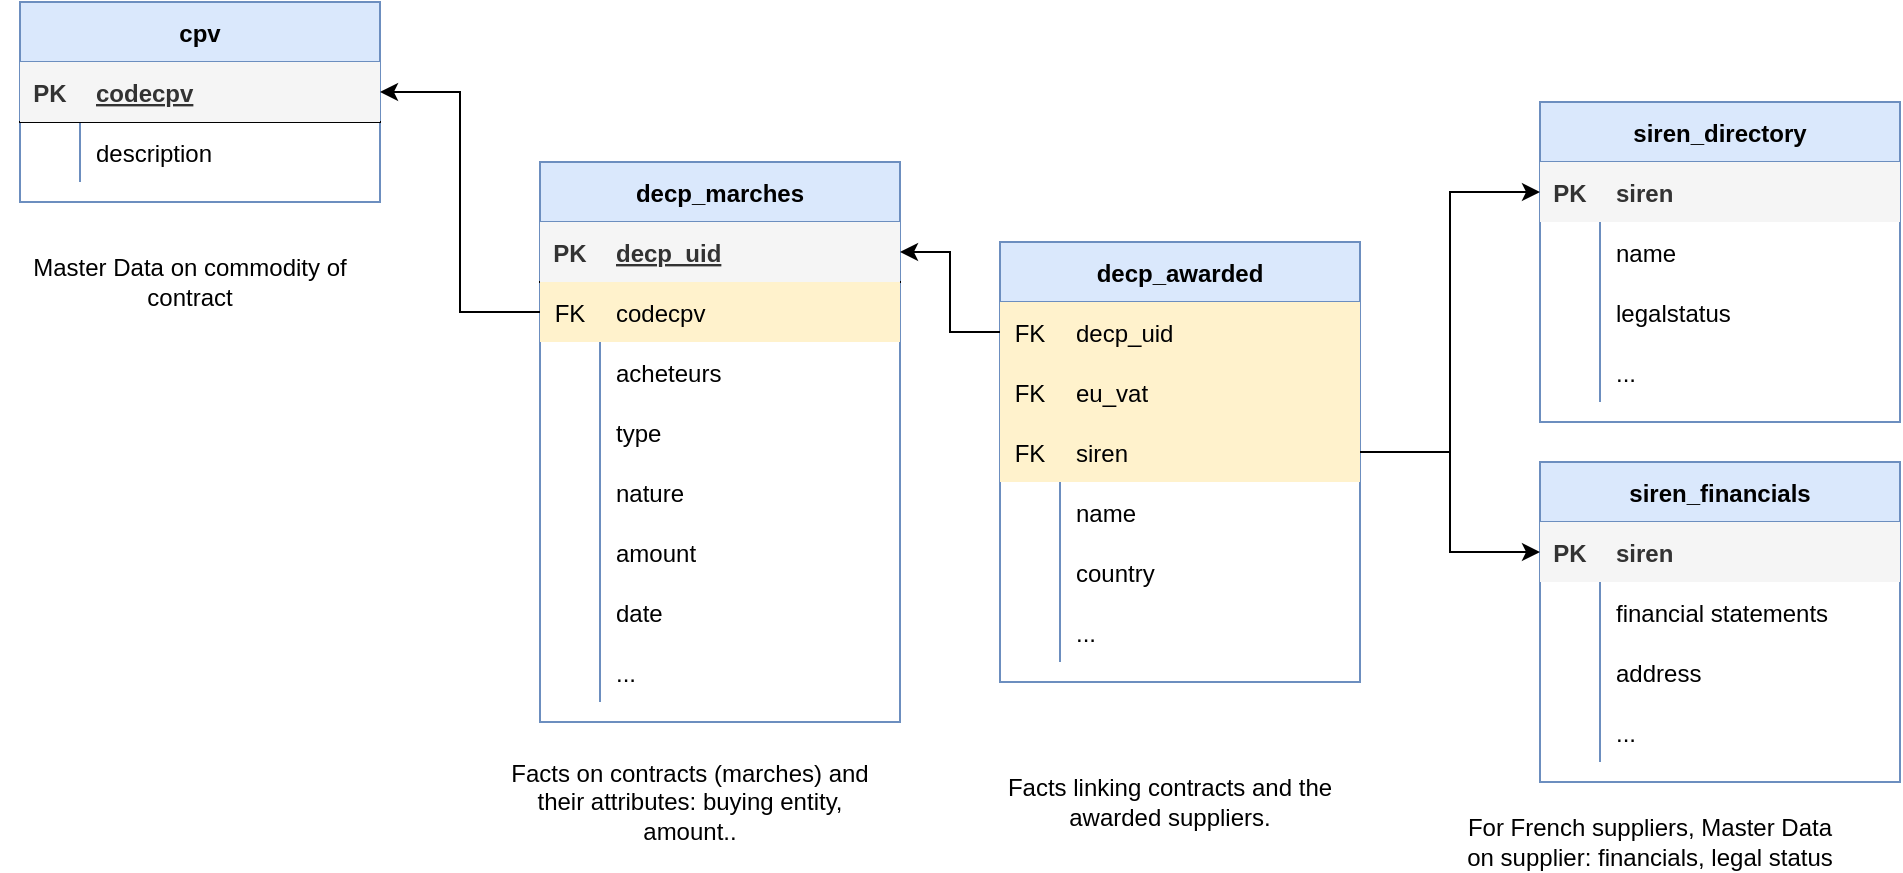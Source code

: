 <mxfile version="14.0.1" type="device"><diagram id="tH9fpVfL0ZdW-vfyNqTg" name="Page-1"><mxGraphModel dx="1528" dy="500" grid="1" gridSize="10" guides="1" tooltips="1" connect="1" arrows="1" fold="1" page="1" pageScale="1" pageWidth="850" pageHeight="1100" math="0" shadow="0"><root><mxCell id="0"/><mxCell id="1" parent="0"/><mxCell id="8bf5aBc8BEmyRbAo6tjI-1" value="decp_marches" style="shape=table;startSize=30;container=1;collapsible=1;childLayout=tableLayout;fixedRows=1;rowLines=0;fontStyle=1;align=center;resizeLast=1;fillColor=#dae8fc;strokeColor=#6c8ebf;" vertex="1" parent="1"><mxGeometry x="80" y="90" width="180" height="280" as="geometry"/></mxCell><mxCell id="8bf5aBc8BEmyRbAo6tjI-2" value="" style="shape=partialRectangle;collapsible=0;dropTarget=0;pointerEvents=0;fillColor=none;top=0;left=0;bottom=1;right=0;points=[[0,0.5],[1,0.5]];portConstraint=eastwest;" vertex="1" parent="8bf5aBc8BEmyRbAo6tjI-1"><mxGeometry y="30" width="180" height="30" as="geometry"/></mxCell><mxCell id="8bf5aBc8BEmyRbAo6tjI-3" value="PK" style="shape=partialRectangle;connectable=0;fillColor=#f5f5f5;top=0;left=0;bottom=0;right=0;fontStyle=1;overflow=hidden;strokeColor=#666666;fontColor=#333333;" vertex="1" parent="8bf5aBc8BEmyRbAo6tjI-2"><mxGeometry width="30" height="30" as="geometry"/></mxCell><mxCell id="8bf5aBc8BEmyRbAo6tjI-4" value="decp_uid" style="shape=partialRectangle;connectable=0;fillColor=#f5f5f5;top=0;left=0;bottom=0;right=0;align=left;spacingLeft=6;fontStyle=5;overflow=hidden;strokeColor=#666666;fontColor=#333333;" vertex="1" parent="8bf5aBc8BEmyRbAo6tjI-2"><mxGeometry x="30" width="150" height="30" as="geometry"/></mxCell><mxCell id="8bf5aBc8BEmyRbAo6tjI-5" value="" style="shape=partialRectangle;collapsible=0;dropTarget=0;pointerEvents=0;fillColor=none;top=0;left=0;bottom=0;right=0;points=[[0,0.5],[1,0.5]];portConstraint=eastwest;" vertex="1" parent="8bf5aBc8BEmyRbAo6tjI-1"><mxGeometry y="60" width="180" height="30" as="geometry"/></mxCell><mxCell id="8bf5aBc8BEmyRbAo6tjI-6" value="FK" style="shape=partialRectangle;connectable=0;fillColor=#fff2cc;top=0;left=0;bottom=0;right=0;editable=1;overflow=hidden;strokeColor=#d6b656;" vertex="1" parent="8bf5aBc8BEmyRbAo6tjI-5"><mxGeometry width="30" height="30" as="geometry"/></mxCell><mxCell id="8bf5aBc8BEmyRbAo6tjI-7" value="codecpv" style="shape=partialRectangle;connectable=0;fillColor=#fff2cc;top=0;left=0;bottom=0;right=0;align=left;spacingLeft=6;overflow=hidden;strokeColor=#d6b656;" vertex="1" parent="8bf5aBc8BEmyRbAo6tjI-5"><mxGeometry x="30" width="150" height="30" as="geometry"/></mxCell><mxCell id="8bf5aBc8BEmyRbAo6tjI-8" value="" style="shape=partialRectangle;collapsible=0;dropTarget=0;pointerEvents=0;fillColor=none;top=0;left=0;bottom=0;right=0;points=[[0,0.5],[1,0.5]];portConstraint=eastwest;" vertex="1" parent="8bf5aBc8BEmyRbAo6tjI-1"><mxGeometry y="90" width="180" height="30" as="geometry"/></mxCell><mxCell id="8bf5aBc8BEmyRbAo6tjI-9" value="" style="shape=partialRectangle;connectable=0;fillColor=none;top=0;left=0;bottom=0;right=0;editable=1;overflow=hidden;" vertex="1" parent="8bf5aBc8BEmyRbAo6tjI-8"><mxGeometry width="30" height="30" as="geometry"/></mxCell><mxCell id="8bf5aBc8BEmyRbAo6tjI-10" value="acheteurs" style="shape=partialRectangle;connectable=0;fillColor=none;top=0;left=0;bottom=0;right=0;align=left;spacingLeft=6;overflow=hidden;" vertex="1" parent="8bf5aBc8BEmyRbAo6tjI-8"><mxGeometry x="30" width="150" height="30" as="geometry"/></mxCell><mxCell id="8bf5aBc8BEmyRbAo6tjI-11" value="" style="shape=partialRectangle;collapsible=0;dropTarget=0;pointerEvents=0;fillColor=none;top=0;left=0;bottom=0;right=0;points=[[0,0.5],[1,0.5]];portConstraint=eastwest;" vertex="1" parent="8bf5aBc8BEmyRbAo6tjI-1"><mxGeometry y="120" width="180" height="30" as="geometry"/></mxCell><mxCell id="8bf5aBc8BEmyRbAo6tjI-12" value="" style="shape=partialRectangle;connectable=0;fillColor=none;top=0;left=0;bottom=0;right=0;editable=1;overflow=hidden;" vertex="1" parent="8bf5aBc8BEmyRbAo6tjI-11"><mxGeometry width="30" height="30" as="geometry"/></mxCell><mxCell id="8bf5aBc8BEmyRbAo6tjI-13" value="type" style="shape=partialRectangle;connectable=0;fillColor=none;top=0;left=0;bottom=0;right=0;align=left;spacingLeft=6;overflow=hidden;" vertex="1" parent="8bf5aBc8BEmyRbAo6tjI-11"><mxGeometry x="30" width="150" height="30" as="geometry"/></mxCell><mxCell id="8bf5aBc8BEmyRbAo6tjI-14" value="" style="shape=partialRectangle;collapsible=0;dropTarget=0;pointerEvents=0;fillColor=none;top=0;left=0;bottom=0;right=0;points=[[0,0.5],[1,0.5]];portConstraint=eastwest;" vertex="1" parent="8bf5aBc8BEmyRbAo6tjI-1"><mxGeometry y="150" width="180" height="30" as="geometry"/></mxCell><mxCell id="8bf5aBc8BEmyRbAo6tjI-15" value="" style="shape=partialRectangle;connectable=0;fillColor=none;top=0;left=0;bottom=0;right=0;editable=1;overflow=hidden;" vertex="1" parent="8bf5aBc8BEmyRbAo6tjI-14"><mxGeometry width="30" height="30" as="geometry"/></mxCell><mxCell id="8bf5aBc8BEmyRbAo6tjI-16" value="nature" style="shape=partialRectangle;connectable=0;fillColor=none;top=0;left=0;bottom=0;right=0;align=left;spacingLeft=6;overflow=hidden;" vertex="1" parent="8bf5aBc8BEmyRbAo6tjI-14"><mxGeometry x="30" width="150" height="30" as="geometry"/></mxCell><mxCell id="8bf5aBc8BEmyRbAo6tjI-17" value="" style="shape=partialRectangle;collapsible=0;dropTarget=0;pointerEvents=0;fillColor=none;top=0;left=0;bottom=0;right=0;points=[[0,0.5],[1,0.5]];portConstraint=eastwest;" vertex="1" parent="8bf5aBc8BEmyRbAo6tjI-1"><mxGeometry y="180" width="180" height="30" as="geometry"/></mxCell><mxCell id="8bf5aBc8BEmyRbAo6tjI-18" value="" style="shape=partialRectangle;connectable=0;fillColor=none;top=0;left=0;bottom=0;right=0;editable=1;overflow=hidden;" vertex="1" parent="8bf5aBc8BEmyRbAo6tjI-17"><mxGeometry width="30" height="30" as="geometry"/></mxCell><mxCell id="8bf5aBc8BEmyRbAo6tjI-19" value="amount" style="shape=partialRectangle;connectable=0;fillColor=none;top=0;left=0;bottom=0;right=0;align=left;spacingLeft=6;overflow=hidden;" vertex="1" parent="8bf5aBc8BEmyRbAo6tjI-17"><mxGeometry x="30" width="150" height="30" as="geometry"/></mxCell><mxCell id="8bf5aBc8BEmyRbAo6tjI-45" value="" style="shape=partialRectangle;collapsible=0;dropTarget=0;pointerEvents=0;fillColor=none;top=0;left=0;bottom=0;right=0;points=[[0,0.5],[1,0.5]];portConstraint=eastwest;" vertex="1" parent="8bf5aBc8BEmyRbAo6tjI-1"><mxGeometry y="210" width="180" height="30" as="geometry"/></mxCell><mxCell id="8bf5aBc8BEmyRbAo6tjI-46" value="" style="shape=partialRectangle;connectable=0;fillColor=none;top=0;left=0;bottom=0;right=0;editable=1;overflow=hidden;" vertex="1" parent="8bf5aBc8BEmyRbAo6tjI-45"><mxGeometry width="30" height="30" as="geometry"/></mxCell><mxCell id="8bf5aBc8BEmyRbAo6tjI-47" value="date" style="shape=partialRectangle;connectable=0;fillColor=none;top=0;left=0;bottom=0;right=0;align=left;spacingLeft=6;overflow=hidden;" vertex="1" parent="8bf5aBc8BEmyRbAo6tjI-45"><mxGeometry x="30" width="150" height="30" as="geometry"/></mxCell><mxCell id="8bf5aBc8BEmyRbAo6tjI-20" value="" style="shape=partialRectangle;collapsible=0;dropTarget=0;pointerEvents=0;fillColor=none;top=0;left=0;bottom=0;right=0;points=[[0,0.5],[1,0.5]];portConstraint=eastwest;" vertex="1" parent="8bf5aBc8BEmyRbAo6tjI-1"><mxGeometry y="240" width="180" height="30" as="geometry"/></mxCell><mxCell id="8bf5aBc8BEmyRbAo6tjI-21" value="" style="shape=partialRectangle;connectable=0;fillColor=none;top=0;left=0;bottom=0;right=0;editable=1;overflow=hidden;" vertex="1" parent="8bf5aBc8BEmyRbAo6tjI-20"><mxGeometry width="30" height="30" as="geometry"/></mxCell><mxCell id="8bf5aBc8BEmyRbAo6tjI-22" value="..." style="shape=partialRectangle;connectable=0;fillColor=none;top=0;left=0;bottom=0;right=0;align=left;spacingLeft=6;overflow=hidden;" vertex="1" parent="8bf5aBc8BEmyRbAo6tjI-20"><mxGeometry x="30" width="150" height="30" as="geometry"/></mxCell><mxCell id="8bf5aBc8BEmyRbAo6tjI-23" value="cpv" style="shape=table;startSize=30;container=1;collapsible=1;childLayout=tableLayout;fixedRows=1;rowLines=0;fontStyle=1;align=center;resizeLast=1;fillColor=#dae8fc;strokeColor=#6c8ebf;" vertex="1" parent="1"><mxGeometry x="-180" y="10" width="180" height="100" as="geometry"/></mxCell><mxCell id="8bf5aBc8BEmyRbAo6tjI-24" value="" style="shape=partialRectangle;collapsible=0;dropTarget=0;pointerEvents=0;fillColor=none;top=0;left=0;bottom=1;right=0;points=[[0,0.5],[1,0.5]];portConstraint=eastwest;" vertex="1" parent="8bf5aBc8BEmyRbAo6tjI-23"><mxGeometry y="30" width="180" height="30" as="geometry"/></mxCell><mxCell id="8bf5aBc8BEmyRbAo6tjI-25" value="PK" style="shape=partialRectangle;connectable=0;fillColor=#f5f5f5;top=0;left=0;bottom=0;right=0;fontStyle=1;overflow=hidden;strokeColor=#666666;fontColor=#333333;" vertex="1" parent="8bf5aBc8BEmyRbAo6tjI-24"><mxGeometry width="30" height="30" as="geometry"/></mxCell><mxCell id="8bf5aBc8BEmyRbAo6tjI-26" value="codecpv" style="shape=partialRectangle;connectable=0;fillColor=#f5f5f5;top=0;left=0;bottom=0;right=0;align=left;spacingLeft=6;fontStyle=5;overflow=hidden;strokeColor=#666666;fontColor=#333333;" vertex="1" parent="8bf5aBc8BEmyRbAo6tjI-24"><mxGeometry x="30" width="150" height="30" as="geometry"/></mxCell><mxCell id="8bf5aBc8BEmyRbAo6tjI-39" value="" style="shape=partialRectangle;collapsible=0;dropTarget=0;pointerEvents=0;fillColor=none;top=0;left=0;bottom=0;right=0;points=[[0,0.5],[1,0.5]];portConstraint=eastwest;" vertex="1" parent="8bf5aBc8BEmyRbAo6tjI-23"><mxGeometry y="60" width="180" height="30" as="geometry"/></mxCell><mxCell id="8bf5aBc8BEmyRbAo6tjI-40" value="" style="shape=partialRectangle;connectable=0;fillColor=none;top=0;left=0;bottom=0;right=0;editable=1;overflow=hidden;" vertex="1" parent="8bf5aBc8BEmyRbAo6tjI-39"><mxGeometry width="30" height="30" as="geometry"/></mxCell><mxCell id="8bf5aBc8BEmyRbAo6tjI-41" value="description" style="shape=partialRectangle;connectable=0;fillColor=none;top=0;left=0;bottom=0;right=0;align=left;spacingLeft=6;overflow=hidden;" vertex="1" parent="8bf5aBc8BEmyRbAo6tjI-39"><mxGeometry x="30" width="150" height="30" as="geometry"/></mxCell><mxCell id="8bf5aBc8BEmyRbAo6tjI-49" style="edgeStyle=orthogonalEdgeStyle;rounded=0;orthogonalLoop=1;jettySize=auto;html=1;entryX=1;entryY=0.5;entryDx=0;entryDy=0;" edge="1" parent="1" source="8bf5aBc8BEmyRbAo6tjI-5" target="8bf5aBc8BEmyRbAo6tjI-24"><mxGeometry relative="1" as="geometry"/></mxCell><mxCell id="8bf5aBc8BEmyRbAo6tjI-50" value="decp_awarded" style="shape=table;startSize=30;container=1;collapsible=1;childLayout=tableLayout;fixedRows=1;rowLines=0;fontStyle=1;align=center;resizeLast=1;fillColor=#dae8fc;strokeColor=#6c8ebf;" vertex="1" parent="1"><mxGeometry x="310" y="130" width="180" height="220" as="geometry"/></mxCell><mxCell id="8bf5aBc8BEmyRbAo6tjI-54" value="" style="shape=partialRectangle;collapsible=0;dropTarget=0;pointerEvents=0;fillColor=none;top=0;left=0;bottom=0;right=0;points=[[0,0.5],[1,0.5]];portConstraint=eastwest;" vertex="1" parent="8bf5aBc8BEmyRbAo6tjI-50"><mxGeometry y="30" width="180" height="30" as="geometry"/></mxCell><mxCell id="8bf5aBc8BEmyRbAo6tjI-55" value="FK" style="shape=partialRectangle;connectable=0;fillColor=#fff2cc;top=0;left=0;bottom=0;right=0;editable=1;overflow=hidden;strokeColor=#d6b656;" vertex="1" parent="8bf5aBc8BEmyRbAo6tjI-54"><mxGeometry width="30" height="30" as="geometry"/></mxCell><mxCell id="8bf5aBc8BEmyRbAo6tjI-56" value="decp_uid" style="shape=partialRectangle;connectable=0;fillColor=#fff2cc;top=0;left=0;bottom=0;right=0;align=left;spacingLeft=6;overflow=hidden;strokeColor=#d6b656;" vertex="1" parent="8bf5aBc8BEmyRbAo6tjI-54"><mxGeometry x="30" width="150" height="30" as="geometry"/></mxCell><mxCell id="8bf5aBc8BEmyRbAo6tjI-57" value="" style="shape=partialRectangle;collapsible=0;dropTarget=0;pointerEvents=0;fillColor=none;top=0;left=0;bottom=0;right=0;points=[[0,0.5],[1,0.5]];portConstraint=eastwest;" vertex="1" parent="8bf5aBc8BEmyRbAo6tjI-50"><mxGeometry y="60" width="180" height="30" as="geometry"/></mxCell><mxCell id="8bf5aBc8BEmyRbAo6tjI-58" value="FK" style="shape=partialRectangle;connectable=0;fillColor=#fff2cc;top=0;left=0;bottom=0;right=0;editable=1;overflow=hidden;strokeColor=#d6b656;" vertex="1" parent="8bf5aBc8BEmyRbAo6tjI-57"><mxGeometry width="30" height="30" as="geometry"/></mxCell><mxCell id="8bf5aBc8BEmyRbAo6tjI-59" value="eu_vat" style="shape=partialRectangle;connectable=0;fillColor=#fff2cc;top=0;left=0;bottom=0;right=0;align=left;spacingLeft=6;overflow=hidden;strokeColor=#d6b656;" vertex="1" parent="8bf5aBc8BEmyRbAo6tjI-57"><mxGeometry x="30" width="150" height="30" as="geometry"/></mxCell><mxCell id="8bf5aBc8BEmyRbAo6tjI-60" value="" style="shape=partialRectangle;collapsible=0;dropTarget=0;pointerEvents=0;fillColor=none;top=0;left=0;bottom=0;right=0;points=[[0,0.5],[1,0.5]];portConstraint=eastwest;" vertex="1" parent="8bf5aBc8BEmyRbAo6tjI-50"><mxGeometry y="90" width="180" height="30" as="geometry"/></mxCell><mxCell id="8bf5aBc8BEmyRbAo6tjI-61" value="FK" style="shape=partialRectangle;connectable=0;fillColor=#fff2cc;top=0;left=0;bottom=0;right=0;editable=1;overflow=hidden;strokeColor=#d6b656;" vertex="1" parent="8bf5aBc8BEmyRbAo6tjI-60"><mxGeometry width="30" height="30" as="geometry"/></mxCell><mxCell id="8bf5aBc8BEmyRbAo6tjI-62" value="siren" style="shape=partialRectangle;connectable=0;fillColor=#fff2cc;top=0;left=0;bottom=0;right=0;align=left;spacingLeft=6;overflow=hidden;strokeColor=#d6b656;" vertex="1" parent="8bf5aBc8BEmyRbAo6tjI-60"><mxGeometry x="30" width="150" height="30" as="geometry"/></mxCell><mxCell id="8bf5aBc8BEmyRbAo6tjI-63" value="" style="shape=partialRectangle;collapsible=0;dropTarget=0;pointerEvents=0;fillColor=none;top=0;left=0;bottom=0;right=0;points=[[0,0.5],[1,0.5]];portConstraint=eastwest;" vertex="1" parent="8bf5aBc8BEmyRbAo6tjI-50"><mxGeometry y="120" width="180" height="30" as="geometry"/></mxCell><mxCell id="8bf5aBc8BEmyRbAo6tjI-64" value="" style="shape=partialRectangle;connectable=0;fillColor=none;top=0;left=0;bottom=0;right=0;editable=1;overflow=hidden;" vertex="1" parent="8bf5aBc8BEmyRbAo6tjI-63"><mxGeometry width="30" height="30" as="geometry"/></mxCell><mxCell id="8bf5aBc8BEmyRbAo6tjI-65" value="name" style="shape=partialRectangle;connectable=0;fillColor=none;top=0;left=0;bottom=0;right=0;align=left;spacingLeft=6;overflow=hidden;" vertex="1" parent="8bf5aBc8BEmyRbAo6tjI-63"><mxGeometry x="30" width="150" height="30" as="geometry"/></mxCell><mxCell id="8bf5aBc8BEmyRbAo6tjI-66" value="" style="shape=partialRectangle;collapsible=0;dropTarget=0;pointerEvents=0;fillColor=none;top=0;left=0;bottom=0;right=0;points=[[0,0.5],[1,0.5]];portConstraint=eastwest;" vertex="1" parent="8bf5aBc8BEmyRbAo6tjI-50"><mxGeometry y="150" width="180" height="30" as="geometry"/></mxCell><mxCell id="8bf5aBc8BEmyRbAo6tjI-67" value="" style="shape=partialRectangle;connectable=0;fillColor=none;top=0;left=0;bottom=0;right=0;editable=1;overflow=hidden;" vertex="1" parent="8bf5aBc8BEmyRbAo6tjI-66"><mxGeometry width="30" height="30" as="geometry"/></mxCell><mxCell id="8bf5aBc8BEmyRbAo6tjI-68" value="country" style="shape=partialRectangle;connectable=0;fillColor=none;top=0;left=0;bottom=0;right=0;align=left;spacingLeft=6;overflow=hidden;" vertex="1" parent="8bf5aBc8BEmyRbAo6tjI-66"><mxGeometry x="30" width="150" height="30" as="geometry"/></mxCell><mxCell id="8bf5aBc8BEmyRbAo6tjI-72" value="" style="shape=partialRectangle;collapsible=0;dropTarget=0;pointerEvents=0;fillColor=none;top=0;left=0;bottom=0;right=0;points=[[0,0.5],[1,0.5]];portConstraint=eastwest;" vertex="1" parent="8bf5aBc8BEmyRbAo6tjI-50"><mxGeometry y="180" width="180" height="30" as="geometry"/></mxCell><mxCell id="8bf5aBc8BEmyRbAo6tjI-73" value="" style="shape=partialRectangle;connectable=0;fillColor=none;top=0;left=0;bottom=0;right=0;editable=1;overflow=hidden;" vertex="1" parent="8bf5aBc8BEmyRbAo6tjI-72"><mxGeometry width="30" height="30" as="geometry"/></mxCell><mxCell id="8bf5aBc8BEmyRbAo6tjI-74" value="..." style="shape=partialRectangle;connectable=0;fillColor=none;top=0;left=0;bottom=0;right=0;align=left;spacingLeft=6;overflow=hidden;" vertex="1" parent="8bf5aBc8BEmyRbAo6tjI-72"><mxGeometry x="30" width="150" height="30" as="geometry"/></mxCell><mxCell id="8bf5aBc8BEmyRbAo6tjI-77" style="edgeStyle=orthogonalEdgeStyle;rounded=0;orthogonalLoop=1;jettySize=auto;html=1;entryX=1;entryY=0.5;entryDx=0;entryDy=0;" edge="1" parent="1" source="8bf5aBc8BEmyRbAo6tjI-54" target="8bf5aBc8BEmyRbAo6tjI-2"><mxGeometry relative="1" as="geometry"/></mxCell><mxCell id="8bf5aBc8BEmyRbAo6tjI-78" value="siren_directory" style="shape=table;startSize=30;container=1;collapsible=1;childLayout=tableLayout;fixedRows=1;rowLines=0;fontStyle=1;align=center;resizeLast=1;fillColor=#dae8fc;strokeColor=#6c8ebf;" vertex="1" parent="1"><mxGeometry x="580" y="60" width="180" height="160" as="geometry"/></mxCell><mxCell id="8bf5aBc8BEmyRbAo6tjI-79" value="" style="shape=partialRectangle;collapsible=0;dropTarget=0;pointerEvents=0;fillColor=none;top=0;left=0;bottom=0;right=0;points=[[0,0.5],[1,0.5]];portConstraint=eastwest;" vertex="1" parent="8bf5aBc8BEmyRbAo6tjI-78"><mxGeometry y="30" width="180" height="30" as="geometry"/></mxCell><mxCell id="8bf5aBc8BEmyRbAo6tjI-80" value="PK" style="shape=partialRectangle;connectable=0;fillColor=#f5f5f5;top=0;left=0;bottom=0;right=0;editable=1;overflow=hidden;strokeColor=#666666;fontStyle=1;fontColor=#333333;" vertex="1" parent="8bf5aBc8BEmyRbAo6tjI-79"><mxGeometry width="30" height="30" as="geometry"/></mxCell><mxCell id="8bf5aBc8BEmyRbAo6tjI-81" value="siren" style="shape=partialRectangle;connectable=0;fillColor=#f5f5f5;top=0;left=0;bottom=0;right=0;align=left;spacingLeft=6;overflow=hidden;strokeColor=#666666;fontStyle=1;fontColor=#333333;" vertex="1" parent="8bf5aBc8BEmyRbAo6tjI-79"><mxGeometry x="30" width="150" height="30" as="geometry"/></mxCell><mxCell id="8bf5aBc8BEmyRbAo6tjI-88" value="" style="shape=partialRectangle;collapsible=0;dropTarget=0;pointerEvents=0;fillColor=none;top=0;left=0;bottom=0;right=0;points=[[0,0.5],[1,0.5]];portConstraint=eastwest;" vertex="1" parent="8bf5aBc8BEmyRbAo6tjI-78"><mxGeometry y="60" width="180" height="30" as="geometry"/></mxCell><mxCell id="8bf5aBc8BEmyRbAo6tjI-89" value="" style="shape=partialRectangle;connectable=0;fillColor=none;top=0;left=0;bottom=0;right=0;editable=1;overflow=hidden;" vertex="1" parent="8bf5aBc8BEmyRbAo6tjI-88"><mxGeometry width="30" height="30" as="geometry"/></mxCell><mxCell id="8bf5aBc8BEmyRbAo6tjI-90" value="name" style="shape=partialRectangle;connectable=0;fillColor=none;top=0;left=0;bottom=0;right=0;align=left;spacingLeft=6;overflow=hidden;" vertex="1" parent="8bf5aBc8BEmyRbAo6tjI-88"><mxGeometry x="30" width="150" height="30" as="geometry"/></mxCell><mxCell id="8bf5aBc8BEmyRbAo6tjI-91" value="" style="shape=partialRectangle;collapsible=0;dropTarget=0;pointerEvents=0;fillColor=none;top=0;left=0;bottom=0;right=0;points=[[0,0.5],[1,0.5]];portConstraint=eastwest;" vertex="1" parent="8bf5aBc8BEmyRbAo6tjI-78"><mxGeometry y="90" width="180" height="30" as="geometry"/></mxCell><mxCell id="8bf5aBc8BEmyRbAo6tjI-92" value="" style="shape=partialRectangle;connectable=0;fillColor=none;top=0;left=0;bottom=0;right=0;editable=1;overflow=hidden;" vertex="1" parent="8bf5aBc8BEmyRbAo6tjI-91"><mxGeometry width="30" height="30" as="geometry"/></mxCell><mxCell id="8bf5aBc8BEmyRbAo6tjI-93" value="legalstatus" style="shape=partialRectangle;connectable=0;fillColor=none;top=0;left=0;bottom=0;right=0;align=left;spacingLeft=6;overflow=hidden;" vertex="1" parent="8bf5aBc8BEmyRbAo6tjI-91"><mxGeometry x="30" width="150" height="30" as="geometry"/></mxCell><mxCell id="8bf5aBc8BEmyRbAo6tjI-94" value="" style="shape=partialRectangle;collapsible=0;dropTarget=0;pointerEvents=0;fillColor=none;top=0;left=0;bottom=0;right=0;points=[[0,0.5],[1,0.5]];portConstraint=eastwest;" vertex="1" parent="8bf5aBc8BEmyRbAo6tjI-78"><mxGeometry y="120" width="180" height="30" as="geometry"/></mxCell><mxCell id="8bf5aBc8BEmyRbAo6tjI-95" value="" style="shape=partialRectangle;connectable=0;fillColor=none;top=0;left=0;bottom=0;right=0;editable=1;overflow=hidden;" vertex="1" parent="8bf5aBc8BEmyRbAo6tjI-94"><mxGeometry width="30" height="30" as="geometry"/></mxCell><mxCell id="8bf5aBc8BEmyRbAo6tjI-96" value="..." style="shape=partialRectangle;connectable=0;fillColor=none;top=0;left=0;bottom=0;right=0;align=left;spacingLeft=6;overflow=hidden;" vertex="1" parent="8bf5aBc8BEmyRbAo6tjI-94"><mxGeometry x="30" width="150" height="30" as="geometry"/></mxCell><mxCell id="8bf5aBc8BEmyRbAo6tjI-97" style="edgeStyle=orthogonalEdgeStyle;rounded=0;orthogonalLoop=1;jettySize=auto;html=1;entryX=0;entryY=0.5;entryDx=0;entryDy=0;exitX=1;exitY=0.5;exitDx=0;exitDy=0;" edge="1" parent="1" source="8bf5aBc8BEmyRbAo6tjI-60" target="8bf5aBc8BEmyRbAo6tjI-79"><mxGeometry relative="1" as="geometry"/></mxCell><mxCell id="8bf5aBc8BEmyRbAo6tjI-98" value="siren_financials" style="shape=table;startSize=30;container=1;collapsible=1;childLayout=tableLayout;fixedRows=1;rowLines=0;fontStyle=1;align=center;resizeLast=1;fillColor=#dae8fc;strokeColor=#6c8ebf;" vertex="1" parent="1"><mxGeometry x="580" y="240" width="180" height="160" as="geometry"/></mxCell><mxCell id="8bf5aBc8BEmyRbAo6tjI-99" value="" style="shape=partialRectangle;collapsible=0;dropTarget=0;pointerEvents=0;fillColor=none;top=0;left=0;bottom=0;right=0;points=[[0,0.5],[1,0.5]];portConstraint=eastwest;" vertex="1" parent="8bf5aBc8BEmyRbAo6tjI-98"><mxGeometry y="30" width="180" height="30" as="geometry"/></mxCell><mxCell id="8bf5aBc8BEmyRbAo6tjI-100" value="PK" style="shape=partialRectangle;connectable=0;fillColor=#f5f5f5;top=0;left=0;bottom=0;right=0;editable=1;overflow=hidden;strokeColor=#666666;fontStyle=1;fontColor=#333333;" vertex="1" parent="8bf5aBc8BEmyRbAo6tjI-99"><mxGeometry width="30" height="30" as="geometry"/></mxCell><mxCell id="8bf5aBc8BEmyRbAo6tjI-101" value="siren" style="shape=partialRectangle;connectable=0;fillColor=#f5f5f5;top=0;left=0;bottom=0;right=0;align=left;spacingLeft=6;overflow=hidden;strokeColor=#666666;fontStyle=1;fontColor=#333333;" vertex="1" parent="8bf5aBc8BEmyRbAo6tjI-99"><mxGeometry x="30" width="150" height="30" as="geometry"/></mxCell><mxCell id="8bf5aBc8BEmyRbAo6tjI-102" value="" style="shape=partialRectangle;collapsible=0;dropTarget=0;pointerEvents=0;fillColor=none;top=0;left=0;bottom=0;right=0;points=[[0,0.5],[1,0.5]];portConstraint=eastwest;" vertex="1" parent="8bf5aBc8BEmyRbAo6tjI-98"><mxGeometry y="60" width="180" height="30" as="geometry"/></mxCell><mxCell id="8bf5aBc8BEmyRbAo6tjI-103" value="" style="shape=partialRectangle;connectable=0;fillColor=none;top=0;left=0;bottom=0;right=0;editable=1;overflow=hidden;" vertex="1" parent="8bf5aBc8BEmyRbAo6tjI-102"><mxGeometry width="30" height="30" as="geometry"/></mxCell><mxCell id="8bf5aBc8BEmyRbAo6tjI-104" value="financial statements" style="shape=partialRectangle;connectable=0;fillColor=none;top=0;left=0;bottom=0;right=0;align=left;spacingLeft=6;overflow=hidden;" vertex="1" parent="8bf5aBc8BEmyRbAo6tjI-102"><mxGeometry x="30" width="150" height="30" as="geometry"/></mxCell><mxCell id="8bf5aBc8BEmyRbAo6tjI-105" value="" style="shape=partialRectangle;collapsible=0;dropTarget=0;pointerEvents=0;fillColor=none;top=0;left=0;bottom=0;right=0;points=[[0,0.5],[1,0.5]];portConstraint=eastwest;" vertex="1" parent="8bf5aBc8BEmyRbAo6tjI-98"><mxGeometry y="90" width="180" height="30" as="geometry"/></mxCell><mxCell id="8bf5aBc8BEmyRbAo6tjI-106" value="" style="shape=partialRectangle;connectable=0;fillColor=none;top=0;left=0;bottom=0;right=0;editable=1;overflow=hidden;" vertex="1" parent="8bf5aBc8BEmyRbAo6tjI-105"><mxGeometry width="30" height="30" as="geometry"/></mxCell><mxCell id="8bf5aBc8BEmyRbAo6tjI-107" value="address" style="shape=partialRectangle;connectable=0;fillColor=none;top=0;left=0;bottom=0;right=0;align=left;spacingLeft=6;overflow=hidden;" vertex="1" parent="8bf5aBc8BEmyRbAo6tjI-105"><mxGeometry x="30" width="150" height="30" as="geometry"/></mxCell><mxCell id="8bf5aBc8BEmyRbAo6tjI-108" value="" style="shape=partialRectangle;collapsible=0;dropTarget=0;pointerEvents=0;fillColor=none;top=0;left=0;bottom=0;right=0;points=[[0,0.5],[1,0.5]];portConstraint=eastwest;" vertex="1" parent="8bf5aBc8BEmyRbAo6tjI-98"><mxGeometry y="120" width="180" height="30" as="geometry"/></mxCell><mxCell id="8bf5aBc8BEmyRbAo6tjI-109" value="" style="shape=partialRectangle;connectable=0;fillColor=none;top=0;left=0;bottom=0;right=0;editable=1;overflow=hidden;" vertex="1" parent="8bf5aBc8BEmyRbAo6tjI-108"><mxGeometry width="30" height="30" as="geometry"/></mxCell><mxCell id="8bf5aBc8BEmyRbAo6tjI-110" value="..." style="shape=partialRectangle;connectable=0;fillColor=none;top=0;left=0;bottom=0;right=0;align=left;spacingLeft=6;overflow=hidden;" vertex="1" parent="8bf5aBc8BEmyRbAo6tjI-108"><mxGeometry x="30" width="150" height="30" as="geometry"/></mxCell><mxCell id="8bf5aBc8BEmyRbAo6tjI-111" style="edgeStyle=orthogonalEdgeStyle;rounded=0;orthogonalLoop=1;jettySize=auto;html=1;entryX=0;entryY=0.5;entryDx=0;entryDy=0;" edge="1" parent="1" source="8bf5aBc8BEmyRbAo6tjI-60" target="8bf5aBc8BEmyRbAo6tjI-99"><mxGeometry relative="1" as="geometry"/></mxCell><mxCell id="8bf5aBc8BEmyRbAo6tjI-112" value="Facts on contracts (marches) and their attributes: buying entity, amount.." style="text;html=1;strokeColor=none;fillColor=none;align=center;verticalAlign=middle;whiteSpace=wrap;rounded=0;" vertex="1" parent="1"><mxGeometry x="60" y="400" width="190" height="20" as="geometry"/></mxCell><mxCell id="8bf5aBc8BEmyRbAo6tjI-113" value="Master Data on commodity of contract" style="text;html=1;strokeColor=none;fillColor=none;align=center;verticalAlign=middle;whiteSpace=wrap;rounded=0;" vertex="1" parent="1"><mxGeometry x="-190" y="140" width="190" height="20" as="geometry"/></mxCell><mxCell id="8bf5aBc8BEmyRbAo6tjI-114" value="Facts linking contracts and the &lt;br&gt;&lt;div&gt;awarded suppliers.&lt;/div&gt;" style="text;html=1;strokeColor=none;fillColor=none;align=center;verticalAlign=middle;whiteSpace=wrap;rounded=0;" vertex="1" parent="1"><mxGeometry x="300" y="400" width="190" height="20" as="geometry"/></mxCell><mxCell id="8bf5aBc8BEmyRbAo6tjI-115" value="For French suppliers, Master Data on supplier: financials, legal status" style="text;html=1;strokeColor=none;fillColor=none;align=center;verticalAlign=middle;whiteSpace=wrap;rounded=0;" vertex="1" parent="1"><mxGeometry x="540" y="420" width="190" height="20" as="geometry"/></mxCell></root></mxGraphModel></diagram></mxfile>
